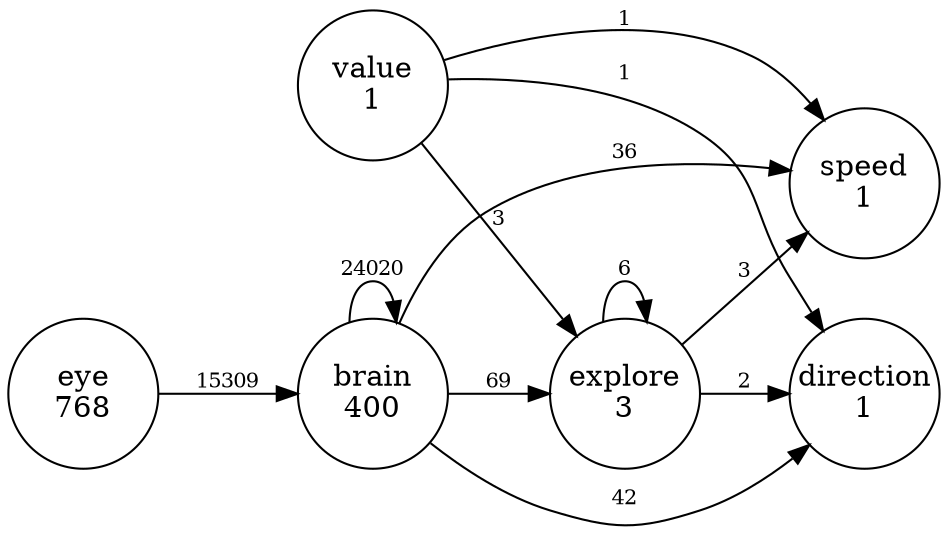digraph network {
rankdir=LR
node [fixedsize=true height=1 shape=circle]
edge [fontsize=10]
n0 [label="eye\n768"]
n1 [label="value\n1"]
n2 [label="brain\n400"]
n3 [label="speed\n1"]
n4 [label="direction\n1"]
n5 [label="explore\n3"]
n2 -> n2 [label="24020"]
n0 -> n2 [label="15309"]
n2 -> n3 [label="36"]
n1 -> n3 [label="1"]
n2 -> n4 [label="42"]
n1 -> n4 [label="1"]
n2 -> n5 [label="69"]
n1 -> n5 [label="3"]
n5 -> n5 [label="6"]
n5 -> n4 [label="2"]
n5 -> n3 [label="3"]
}
